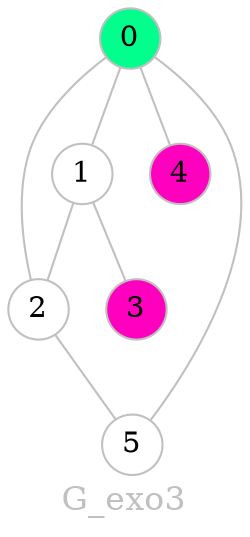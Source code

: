 graph G_exo3 {
	graph [bgcolor="#ffffff00" fontcolor=grey fontsize=16 label=G_exo3 overlap=false]
	node [color=grey fixedsize=true fontsize=14 shape=circle style=filled width=0.4]
	edge [arrowsize=0.7 color=grey fontcolor=grey fontsize=12]
	node [fillcolor="#00ff8c"]
	0
	node [fillcolor="#ffffff"]
	1
	node [fillcolor="#ffffff"]
	2
	node [fillcolor="#ff00bf"]
	3
	node [fillcolor="#ff00bf"]
	4
	node [fillcolor="#ffffff"]
	5
	0 -- 1
	0 -- 2
	0 -- 4
	0 -- 5
	1 -- 2
	1 -- 3
	2 -- 5
}
